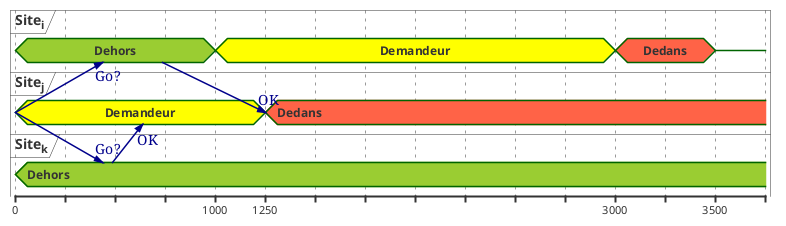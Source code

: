 @startuml

' --- Constants ---

' étati ∈ {dehors, demandeur, dedans}
!$dehors = "Dehors #yellowgreen"
!$demandeur = "Demandeur #yellow"
!$dedans =  "Dedans #tomato"


' --- Variables ---

concise "Site<sub>i</sub>" as Sitei
concise "Site<sub>j</sub>" as Sitej
concise "Site<sub>k</sub>" as Sitek

' All timestamps will be relative to this timestamp
!$_scenarioStarted = 0 - 365

!$message1SentToi = $_scenarioStarted + 365
!$message1ReceivedByi = $_scenarioStarted + 800

!$message1SentTok = $_scenarioStarted + 365
!$message1ReceivedByk = $_scenarioStarted + 800

!$message2Sent = $_scenarioStarted + 850
!$message2Received = $_scenarioStarted + 1000

!$message3Sent = $message1ReceivedByi + 300
!$message3Received = 1250


' --- Site i ---

@0
Sitei is $dehors

@1000
Sitei is $demandeur

@3000
Sitei is $dedans

@3500
Sitei is {-}

Sitei@$message3Sent -> Sitej@$message3Received : OK


' --- Site j ---

Sitej@$message1SentToi -> Sitei@$message1ReceivedByi : Go?
Sitej@$message1SentTok -> Sitek@$message1ReceivedByk : Go?

@1250
Sitej is $dedans

@0
Sitej is $demandeur


' --- Site k ---

Sitek is $dehors

Sitek@$message2Sent -> Sitej@$message2Received : OK

@enduml
